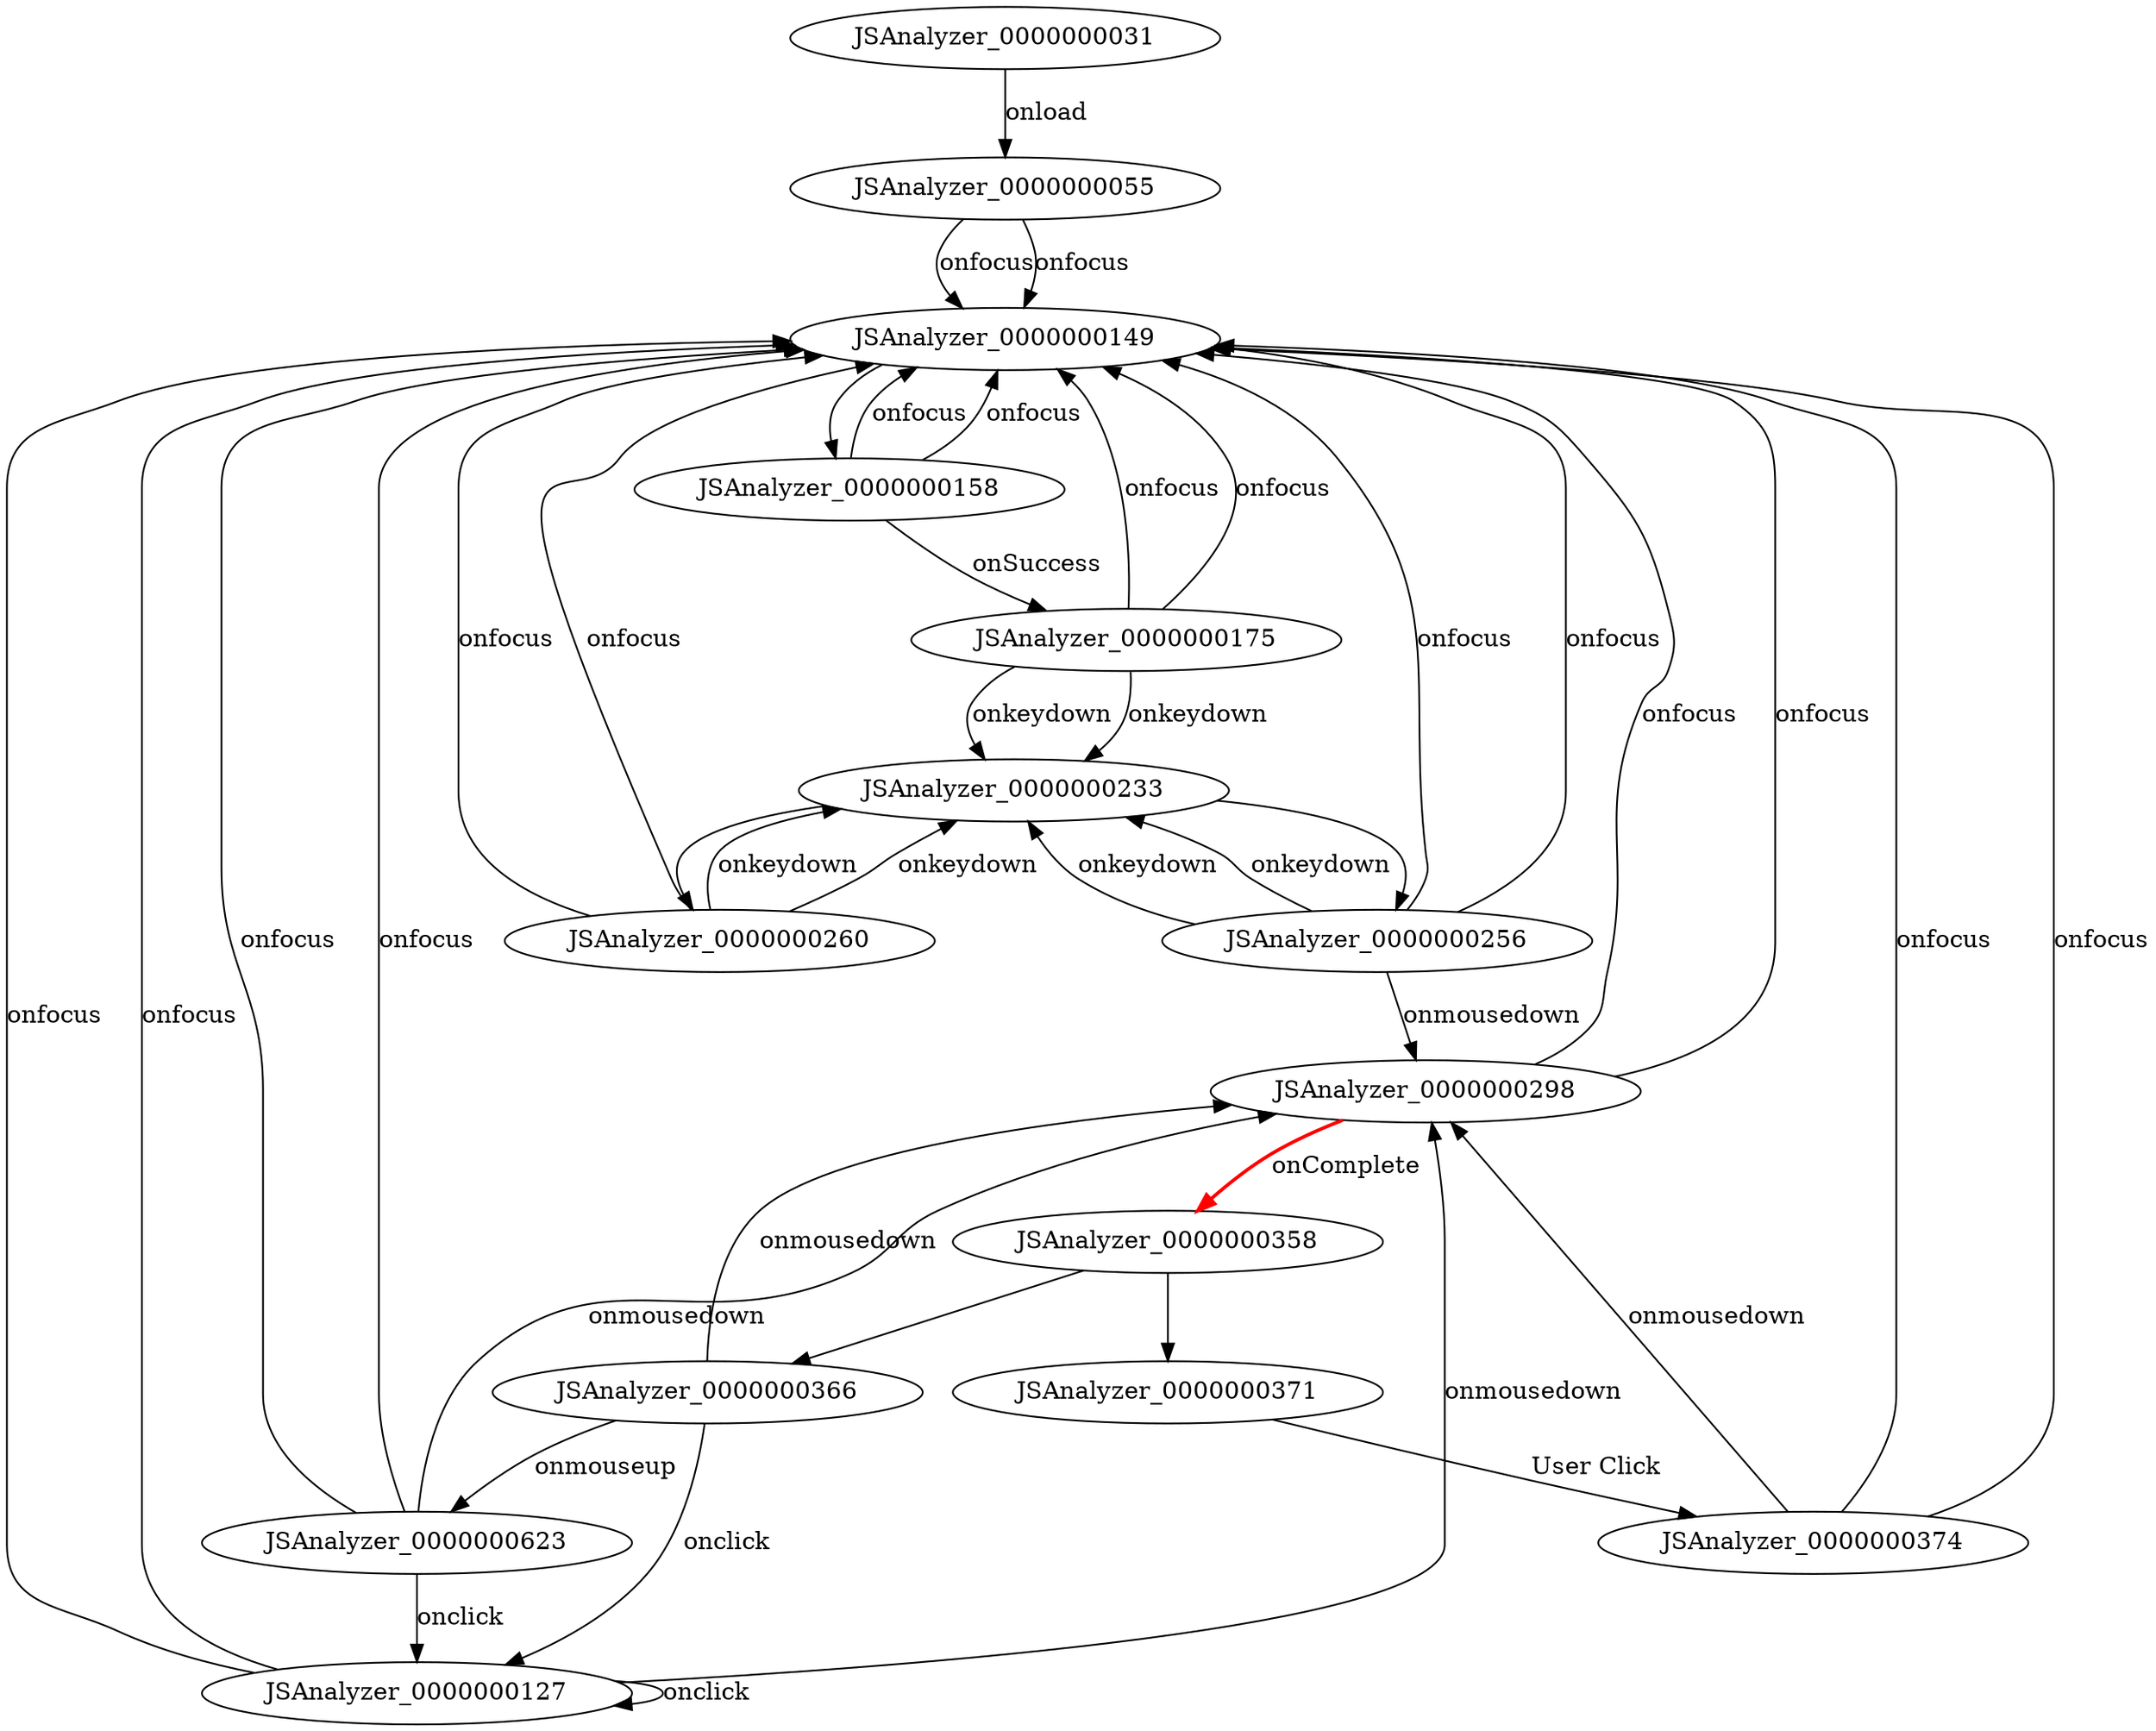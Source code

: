digraph FSM {
JSAnalyzer_0000000031;
JSAnalyzer_0000000055;
JSAnalyzer_0000000127;
JSAnalyzer_0000000149;
JSAnalyzer_0000000158;
JSAnalyzer_0000000175;
JSAnalyzer_0000000233;
JSAnalyzer_0000000256;
JSAnalyzer_0000000260;
JSAnalyzer_0000000298;
JSAnalyzer_0000000358;
JSAnalyzer_0000000366;
JSAnalyzer_0000000371;
JSAnalyzer_0000000623;
JSAnalyzer_0000000374;
JSAnalyzer_0000000149 -> JSAnalyzer_0000000158 []
JSAnalyzer_0000000233 -> JSAnalyzer_0000000256 []
JSAnalyzer_0000000233 -> JSAnalyzer_0000000260 []
JSAnalyzer_0000000358 -> JSAnalyzer_0000000366 []
JSAnalyzer_0000000358 -> JSAnalyzer_0000000371 []
JSAnalyzer_0000000031 -> JSAnalyzer_0000000055 [label="onload"]
JSAnalyzer_0000000055 -> JSAnalyzer_0000000149 [label="onfocus"]
JSAnalyzer_0000000055 -> JSAnalyzer_0000000149 [label="onfocus"]
JSAnalyzer_0000000127 -> JSAnalyzer_0000000149 [label="onfocus"]
JSAnalyzer_0000000127 -> JSAnalyzer_0000000149 [label="onfocus"]
JSAnalyzer_0000000127 -> JSAnalyzer_0000000298 [label="onmousedown"]
JSAnalyzer_0000000127 -> JSAnalyzer_0000000127 [label="onclick"]
JSAnalyzer_0000000158 -> JSAnalyzer_0000000175 [label="onSuccess"]
JSAnalyzer_0000000158 -> JSAnalyzer_0000000149 [label="onfocus"]
JSAnalyzer_0000000158 -> JSAnalyzer_0000000149 [label="onfocus"]
JSAnalyzer_0000000175 -> JSAnalyzer_0000000233 [label="onkeydown"]
JSAnalyzer_0000000175 -> JSAnalyzer_0000000233 [label="onkeydown"]
JSAnalyzer_0000000175 -> JSAnalyzer_0000000149 [label="onfocus"]
JSAnalyzer_0000000175 -> JSAnalyzer_0000000149 [label="onfocus"]
JSAnalyzer_0000000256 -> JSAnalyzer_0000000233 [label="onkeydown"]
JSAnalyzer_0000000256 -> JSAnalyzer_0000000233 [label="onkeydown"]
JSAnalyzer_0000000256 -> JSAnalyzer_0000000149 [label="onfocus"]
JSAnalyzer_0000000256 -> JSAnalyzer_0000000149 [label="onfocus"]
JSAnalyzer_0000000256 -> JSAnalyzer_0000000298 [label="onmousedown"]
JSAnalyzer_0000000260 -> JSAnalyzer_0000000233 [label="onkeydown"]
JSAnalyzer_0000000260 -> JSAnalyzer_0000000233 [label="onkeydown"]
JSAnalyzer_0000000260 -> JSAnalyzer_0000000149 [label="onfocus"]
JSAnalyzer_0000000260 -> JSAnalyzer_0000000149 [label="onfocus"]
JSAnalyzer_0000000298 -> JSAnalyzer_0000000358 [label="onComplete",style=bold,color=red]
JSAnalyzer_0000000298 -> JSAnalyzer_0000000149 [label="onfocus"]
JSAnalyzer_0000000298 -> JSAnalyzer_0000000149 [label="onfocus"]
JSAnalyzer_0000000366 -> JSAnalyzer_0000000623 [label="onmouseup"]
JSAnalyzer_0000000366 -> JSAnalyzer_0000000298 [label="onmousedown"]
JSAnalyzer_0000000366 -> JSAnalyzer_0000000127 [label="onclick"]
JSAnalyzer_0000000371 -> JSAnalyzer_0000000374 [label="User Click"]
JSAnalyzer_0000000623 -> JSAnalyzer_0000000149 [label="onfocus"]
JSAnalyzer_0000000623 -> JSAnalyzer_0000000149 [label="onfocus"]
JSAnalyzer_0000000623 -> JSAnalyzer_0000000298 [label="onmousedown"]
JSAnalyzer_0000000623 -> JSAnalyzer_0000000127 [label="onclick"]
JSAnalyzer_0000000374 -> JSAnalyzer_0000000149 [label="onfocus"]
JSAnalyzer_0000000374 -> JSAnalyzer_0000000149 [label="onfocus"]
JSAnalyzer_0000000374 -> JSAnalyzer_0000000298 [label="onmousedown"]
}
